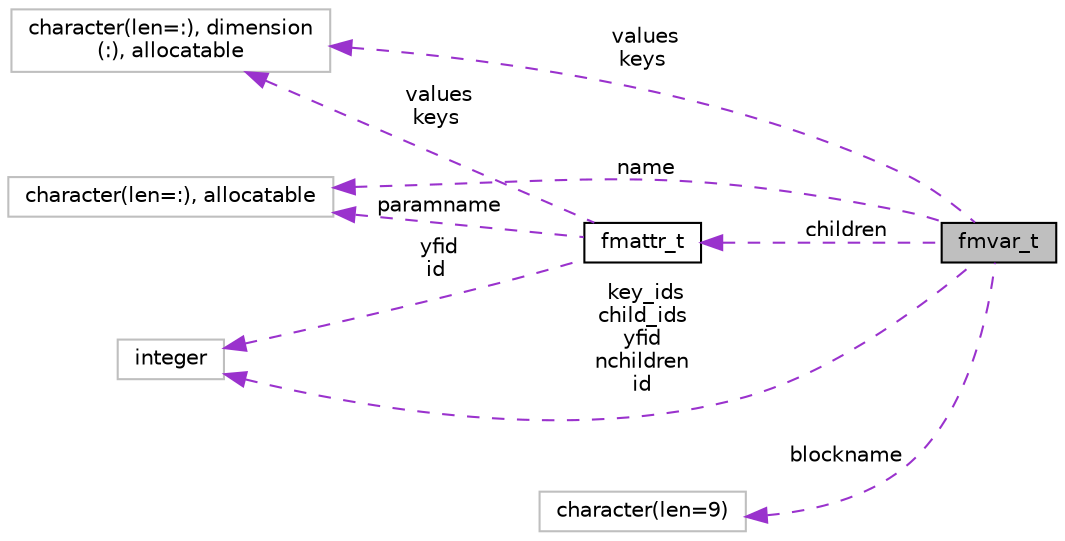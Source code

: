 digraph "fmvar_t"
{
 // INTERACTIVE_SVG=YES
 // LATEX_PDF_SIZE
  edge [fontname="Helvetica",fontsize="10",labelfontname="Helvetica",labelfontsize="10"];
  node [fontname="Helvetica",fontsize="10",shape=record];
  rankdir="LR";
  Node1 [label="fmvar_t",height=0.2,width=0.4,color="black", fillcolor="grey75", style="filled", fontcolor="black",tooltip="This type represents the entries for a given variable, e.g. dust. This type contains the name of the ..."];
  Node2 -> Node1 [dir="back",color="darkorchid3",fontsize="10",style="dashed",label=" children" ,fontname="Helvetica"];
  Node2 [label="fmattr_t",height=0.2,width=0.4,color="black", fillcolor="white", style="filled",URL="$group__fm__yaml__mod.html#structfm__yaml__mod_1_1fmattr__t",tooltip="This type represents the subparameters for a given variable parameter. This type contains the name of..."];
  Node3 -> Node2 [dir="back",color="darkorchid3",fontsize="10",style="dashed",label=" paramname" ,fontname="Helvetica"];
  Node3 [label="character(len=:), allocatable",height=0.2,width=0.4,color="grey75", fillcolor="white", style="filled",tooltip=" "];
  Node4 -> Node2 [dir="back",color="darkorchid3",fontsize="10",style="dashed",label=" values\nkeys" ,fontname="Helvetica"];
  Node4 [label="character(len=:), dimension\l(:), allocatable",height=0.2,width=0.4,color="grey75", fillcolor="white", style="filled",tooltip=" "];
  Node5 -> Node2 [dir="back",color="darkorchid3",fontsize="10",style="dashed",label=" yfid\nid" ,fontname="Helvetica"];
  Node5 [label="integer",height=0.2,width=0.4,color="grey75", fillcolor="white", style="filled",tooltip=" "];
  Node6 -> Node1 [dir="back",color="darkorchid3",fontsize="10",style="dashed",label=" blockname" ,fontname="Helvetica"];
  Node6 [label="character(len=9)",height=0.2,width=0.4,color="grey75", fillcolor="white", style="filled",tooltip=" "];
  Node3 -> Node1 [dir="back",color="darkorchid3",fontsize="10",style="dashed",label=" name" ,fontname="Helvetica"];
  Node4 -> Node1 [dir="back",color="darkorchid3",fontsize="10",style="dashed",label=" values\nkeys" ,fontname="Helvetica"];
  Node5 -> Node1 [dir="back",color="darkorchid3",fontsize="10",style="dashed",label=" key_ids\nchild_ids\nyfid\nnchildren\nid" ,fontname="Helvetica"];
}

